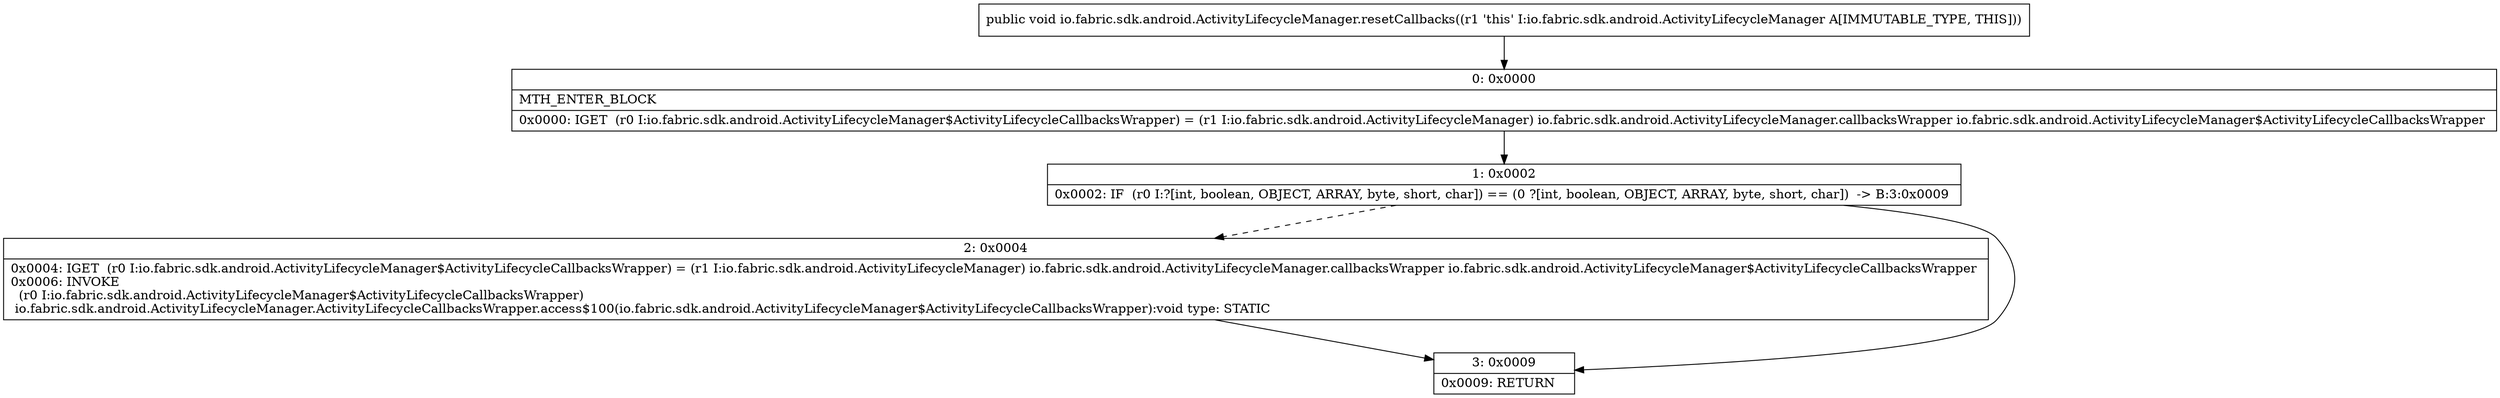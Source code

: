 digraph "CFG forio.fabric.sdk.android.ActivityLifecycleManager.resetCallbacks()V" {
Node_0 [shape=record,label="{0\:\ 0x0000|MTH_ENTER_BLOCK\l|0x0000: IGET  (r0 I:io.fabric.sdk.android.ActivityLifecycleManager$ActivityLifecycleCallbacksWrapper) = (r1 I:io.fabric.sdk.android.ActivityLifecycleManager) io.fabric.sdk.android.ActivityLifecycleManager.callbacksWrapper io.fabric.sdk.android.ActivityLifecycleManager$ActivityLifecycleCallbacksWrapper \l}"];
Node_1 [shape=record,label="{1\:\ 0x0002|0x0002: IF  (r0 I:?[int, boolean, OBJECT, ARRAY, byte, short, char]) == (0 ?[int, boolean, OBJECT, ARRAY, byte, short, char])  \-\> B:3:0x0009 \l}"];
Node_2 [shape=record,label="{2\:\ 0x0004|0x0004: IGET  (r0 I:io.fabric.sdk.android.ActivityLifecycleManager$ActivityLifecycleCallbacksWrapper) = (r1 I:io.fabric.sdk.android.ActivityLifecycleManager) io.fabric.sdk.android.ActivityLifecycleManager.callbacksWrapper io.fabric.sdk.android.ActivityLifecycleManager$ActivityLifecycleCallbacksWrapper \l0x0006: INVOKE  \l  (r0 I:io.fabric.sdk.android.ActivityLifecycleManager$ActivityLifecycleCallbacksWrapper)\l io.fabric.sdk.android.ActivityLifecycleManager.ActivityLifecycleCallbacksWrapper.access$100(io.fabric.sdk.android.ActivityLifecycleManager$ActivityLifecycleCallbacksWrapper):void type: STATIC \l}"];
Node_3 [shape=record,label="{3\:\ 0x0009|0x0009: RETURN   \l}"];
MethodNode[shape=record,label="{public void io.fabric.sdk.android.ActivityLifecycleManager.resetCallbacks((r1 'this' I:io.fabric.sdk.android.ActivityLifecycleManager A[IMMUTABLE_TYPE, THIS])) }"];
MethodNode -> Node_0;
Node_0 -> Node_1;
Node_1 -> Node_2[style=dashed];
Node_1 -> Node_3;
Node_2 -> Node_3;
}

